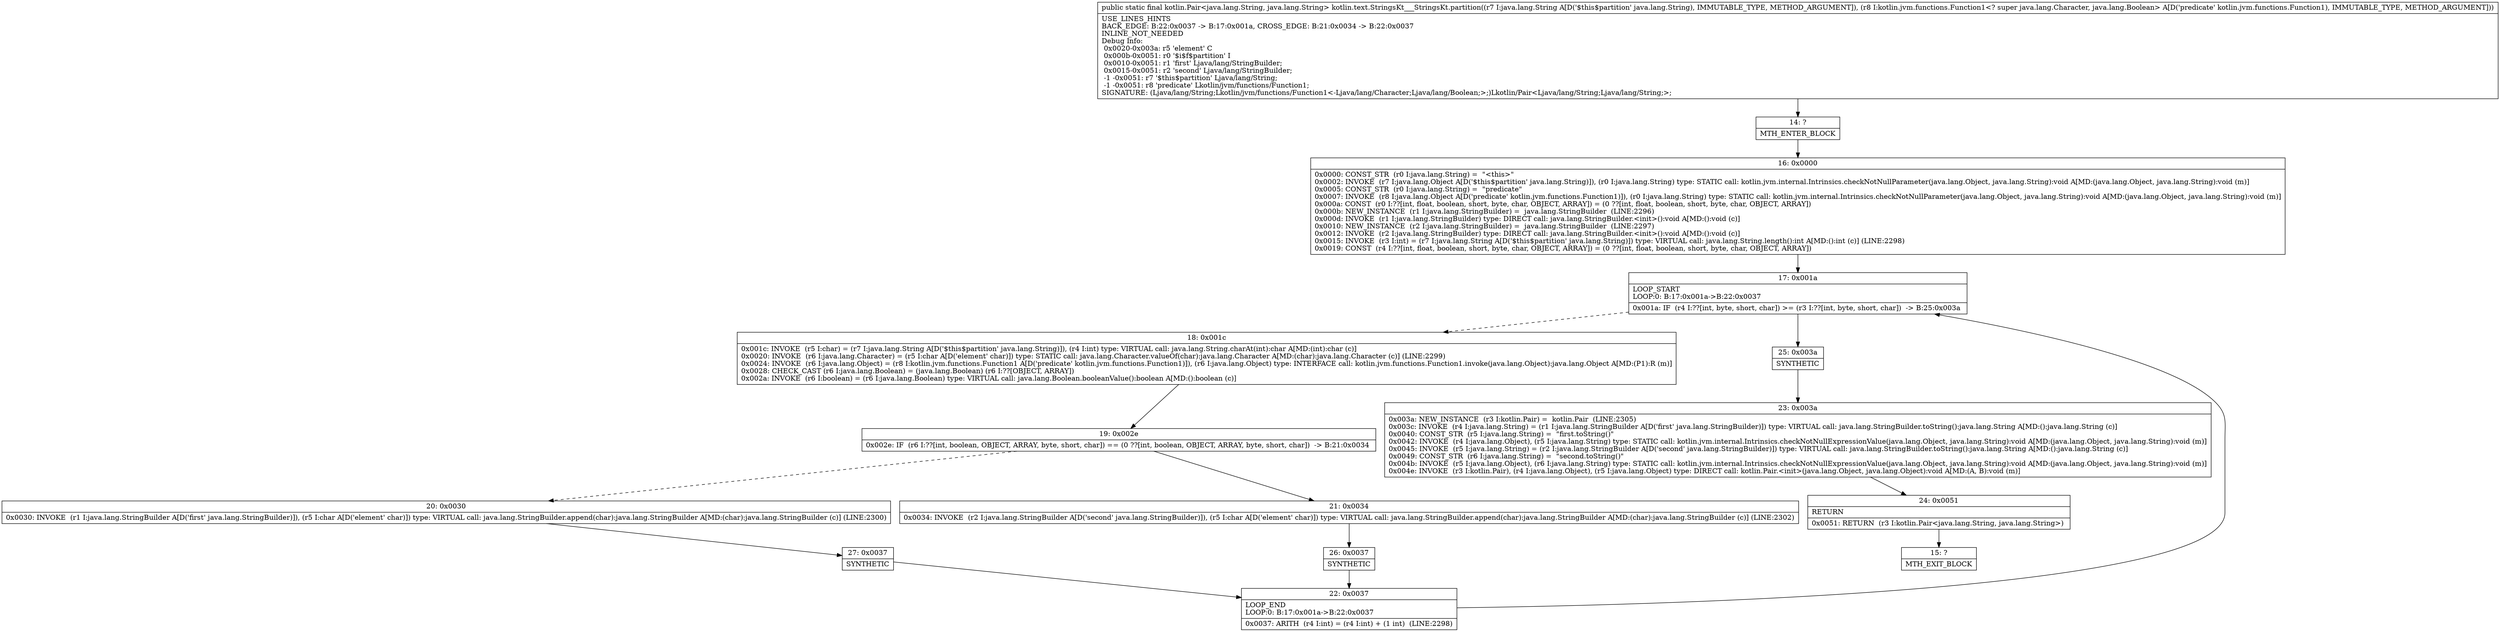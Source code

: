 digraph "CFG forkotlin.text.StringsKt___StringsKt.partition(Ljava\/lang\/String;Lkotlin\/jvm\/functions\/Function1;)Lkotlin\/Pair;" {
Node_14 [shape=record,label="{14\:\ ?|MTH_ENTER_BLOCK\l}"];
Node_16 [shape=record,label="{16\:\ 0x0000|0x0000: CONST_STR  (r0 I:java.lang.String) =  \"\<this\>\" \l0x0002: INVOKE  (r7 I:java.lang.Object A[D('$this$partition' java.lang.String)]), (r0 I:java.lang.String) type: STATIC call: kotlin.jvm.internal.Intrinsics.checkNotNullParameter(java.lang.Object, java.lang.String):void A[MD:(java.lang.Object, java.lang.String):void (m)]\l0x0005: CONST_STR  (r0 I:java.lang.String) =  \"predicate\" \l0x0007: INVOKE  (r8 I:java.lang.Object A[D('predicate' kotlin.jvm.functions.Function1)]), (r0 I:java.lang.String) type: STATIC call: kotlin.jvm.internal.Intrinsics.checkNotNullParameter(java.lang.Object, java.lang.String):void A[MD:(java.lang.Object, java.lang.String):void (m)]\l0x000a: CONST  (r0 I:??[int, float, boolean, short, byte, char, OBJECT, ARRAY]) = (0 ??[int, float, boolean, short, byte, char, OBJECT, ARRAY]) \l0x000b: NEW_INSTANCE  (r1 I:java.lang.StringBuilder) =  java.lang.StringBuilder  (LINE:2296)\l0x000d: INVOKE  (r1 I:java.lang.StringBuilder) type: DIRECT call: java.lang.StringBuilder.\<init\>():void A[MD:():void (c)]\l0x0010: NEW_INSTANCE  (r2 I:java.lang.StringBuilder) =  java.lang.StringBuilder  (LINE:2297)\l0x0012: INVOKE  (r2 I:java.lang.StringBuilder) type: DIRECT call: java.lang.StringBuilder.\<init\>():void A[MD:():void (c)]\l0x0015: INVOKE  (r3 I:int) = (r7 I:java.lang.String A[D('$this$partition' java.lang.String)]) type: VIRTUAL call: java.lang.String.length():int A[MD:():int (c)] (LINE:2298)\l0x0019: CONST  (r4 I:??[int, float, boolean, short, byte, char, OBJECT, ARRAY]) = (0 ??[int, float, boolean, short, byte, char, OBJECT, ARRAY]) \l}"];
Node_17 [shape=record,label="{17\:\ 0x001a|LOOP_START\lLOOP:0: B:17:0x001a\-\>B:22:0x0037\l|0x001a: IF  (r4 I:??[int, byte, short, char]) \>= (r3 I:??[int, byte, short, char])  \-\> B:25:0x003a \l}"];
Node_18 [shape=record,label="{18\:\ 0x001c|0x001c: INVOKE  (r5 I:char) = (r7 I:java.lang.String A[D('$this$partition' java.lang.String)]), (r4 I:int) type: VIRTUAL call: java.lang.String.charAt(int):char A[MD:(int):char (c)]\l0x0020: INVOKE  (r6 I:java.lang.Character) = (r5 I:char A[D('element' char)]) type: STATIC call: java.lang.Character.valueOf(char):java.lang.Character A[MD:(char):java.lang.Character (c)] (LINE:2299)\l0x0024: INVOKE  (r6 I:java.lang.Object) = (r8 I:kotlin.jvm.functions.Function1 A[D('predicate' kotlin.jvm.functions.Function1)]), (r6 I:java.lang.Object) type: INTERFACE call: kotlin.jvm.functions.Function1.invoke(java.lang.Object):java.lang.Object A[MD:(P1):R (m)]\l0x0028: CHECK_CAST (r6 I:java.lang.Boolean) = (java.lang.Boolean) (r6 I:??[OBJECT, ARRAY]) \l0x002a: INVOKE  (r6 I:boolean) = (r6 I:java.lang.Boolean) type: VIRTUAL call: java.lang.Boolean.booleanValue():boolean A[MD:():boolean (c)]\l}"];
Node_19 [shape=record,label="{19\:\ 0x002e|0x002e: IF  (r6 I:??[int, boolean, OBJECT, ARRAY, byte, short, char]) == (0 ??[int, boolean, OBJECT, ARRAY, byte, short, char])  \-\> B:21:0x0034 \l}"];
Node_20 [shape=record,label="{20\:\ 0x0030|0x0030: INVOKE  (r1 I:java.lang.StringBuilder A[D('first' java.lang.StringBuilder)]), (r5 I:char A[D('element' char)]) type: VIRTUAL call: java.lang.StringBuilder.append(char):java.lang.StringBuilder A[MD:(char):java.lang.StringBuilder (c)] (LINE:2300)\l}"];
Node_27 [shape=record,label="{27\:\ 0x0037|SYNTHETIC\l}"];
Node_22 [shape=record,label="{22\:\ 0x0037|LOOP_END\lLOOP:0: B:17:0x001a\-\>B:22:0x0037\l|0x0037: ARITH  (r4 I:int) = (r4 I:int) + (1 int)  (LINE:2298)\l}"];
Node_21 [shape=record,label="{21\:\ 0x0034|0x0034: INVOKE  (r2 I:java.lang.StringBuilder A[D('second' java.lang.StringBuilder)]), (r5 I:char A[D('element' char)]) type: VIRTUAL call: java.lang.StringBuilder.append(char):java.lang.StringBuilder A[MD:(char):java.lang.StringBuilder (c)] (LINE:2302)\l}"];
Node_26 [shape=record,label="{26\:\ 0x0037|SYNTHETIC\l}"];
Node_25 [shape=record,label="{25\:\ 0x003a|SYNTHETIC\l}"];
Node_23 [shape=record,label="{23\:\ 0x003a|0x003a: NEW_INSTANCE  (r3 I:kotlin.Pair) =  kotlin.Pair  (LINE:2305)\l0x003c: INVOKE  (r4 I:java.lang.String) = (r1 I:java.lang.StringBuilder A[D('first' java.lang.StringBuilder)]) type: VIRTUAL call: java.lang.StringBuilder.toString():java.lang.String A[MD:():java.lang.String (c)]\l0x0040: CONST_STR  (r5 I:java.lang.String) =  \"first.toString()\" \l0x0042: INVOKE  (r4 I:java.lang.Object), (r5 I:java.lang.String) type: STATIC call: kotlin.jvm.internal.Intrinsics.checkNotNullExpressionValue(java.lang.Object, java.lang.String):void A[MD:(java.lang.Object, java.lang.String):void (m)]\l0x0045: INVOKE  (r5 I:java.lang.String) = (r2 I:java.lang.StringBuilder A[D('second' java.lang.StringBuilder)]) type: VIRTUAL call: java.lang.StringBuilder.toString():java.lang.String A[MD:():java.lang.String (c)]\l0x0049: CONST_STR  (r6 I:java.lang.String) =  \"second.toString()\" \l0x004b: INVOKE  (r5 I:java.lang.Object), (r6 I:java.lang.String) type: STATIC call: kotlin.jvm.internal.Intrinsics.checkNotNullExpressionValue(java.lang.Object, java.lang.String):void A[MD:(java.lang.Object, java.lang.String):void (m)]\l0x004e: INVOKE  (r3 I:kotlin.Pair), (r4 I:java.lang.Object), (r5 I:java.lang.Object) type: DIRECT call: kotlin.Pair.\<init\>(java.lang.Object, java.lang.Object):void A[MD:(A, B):void (m)]\l}"];
Node_24 [shape=record,label="{24\:\ 0x0051|RETURN\l|0x0051: RETURN  (r3 I:kotlin.Pair\<java.lang.String, java.lang.String\>) \l}"];
Node_15 [shape=record,label="{15\:\ ?|MTH_EXIT_BLOCK\l}"];
MethodNode[shape=record,label="{public static final kotlin.Pair\<java.lang.String, java.lang.String\> kotlin.text.StringsKt___StringsKt.partition((r7 I:java.lang.String A[D('$this$partition' java.lang.String), IMMUTABLE_TYPE, METHOD_ARGUMENT]), (r8 I:kotlin.jvm.functions.Function1\<? super java.lang.Character, java.lang.Boolean\> A[D('predicate' kotlin.jvm.functions.Function1), IMMUTABLE_TYPE, METHOD_ARGUMENT]))  | USE_LINES_HINTS\lBACK_EDGE: B:22:0x0037 \-\> B:17:0x001a, CROSS_EDGE: B:21:0x0034 \-\> B:22:0x0037\lINLINE_NOT_NEEDED\lDebug Info:\l  0x0020\-0x003a: r5 'element' C\l  0x000b\-0x0051: r0 '$i$f$partition' I\l  0x0010\-0x0051: r1 'first' Ljava\/lang\/StringBuilder;\l  0x0015\-0x0051: r2 'second' Ljava\/lang\/StringBuilder;\l  \-1 \-0x0051: r7 '$this$partition' Ljava\/lang\/String;\l  \-1 \-0x0051: r8 'predicate' Lkotlin\/jvm\/functions\/Function1;\lSIGNATURE: (Ljava\/lang\/String;Lkotlin\/jvm\/functions\/Function1\<\-Ljava\/lang\/Character;Ljava\/lang\/Boolean;\>;)Lkotlin\/Pair\<Ljava\/lang\/String;Ljava\/lang\/String;\>;\l}"];
MethodNode -> Node_14;Node_14 -> Node_16;
Node_16 -> Node_17;
Node_17 -> Node_18[style=dashed];
Node_17 -> Node_25;
Node_18 -> Node_19;
Node_19 -> Node_20[style=dashed];
Node_19 -> Node_21;
Node_20 -> Node_27;
Node_27 -> Node_22;
Node_22 -> Node_17;
Node_21 -> Node_26;
Node_26 -> Node_22;
Node_25 -> Node_23;
Node_23 -> Node_24;
Node_24 -> Node_15;
}

